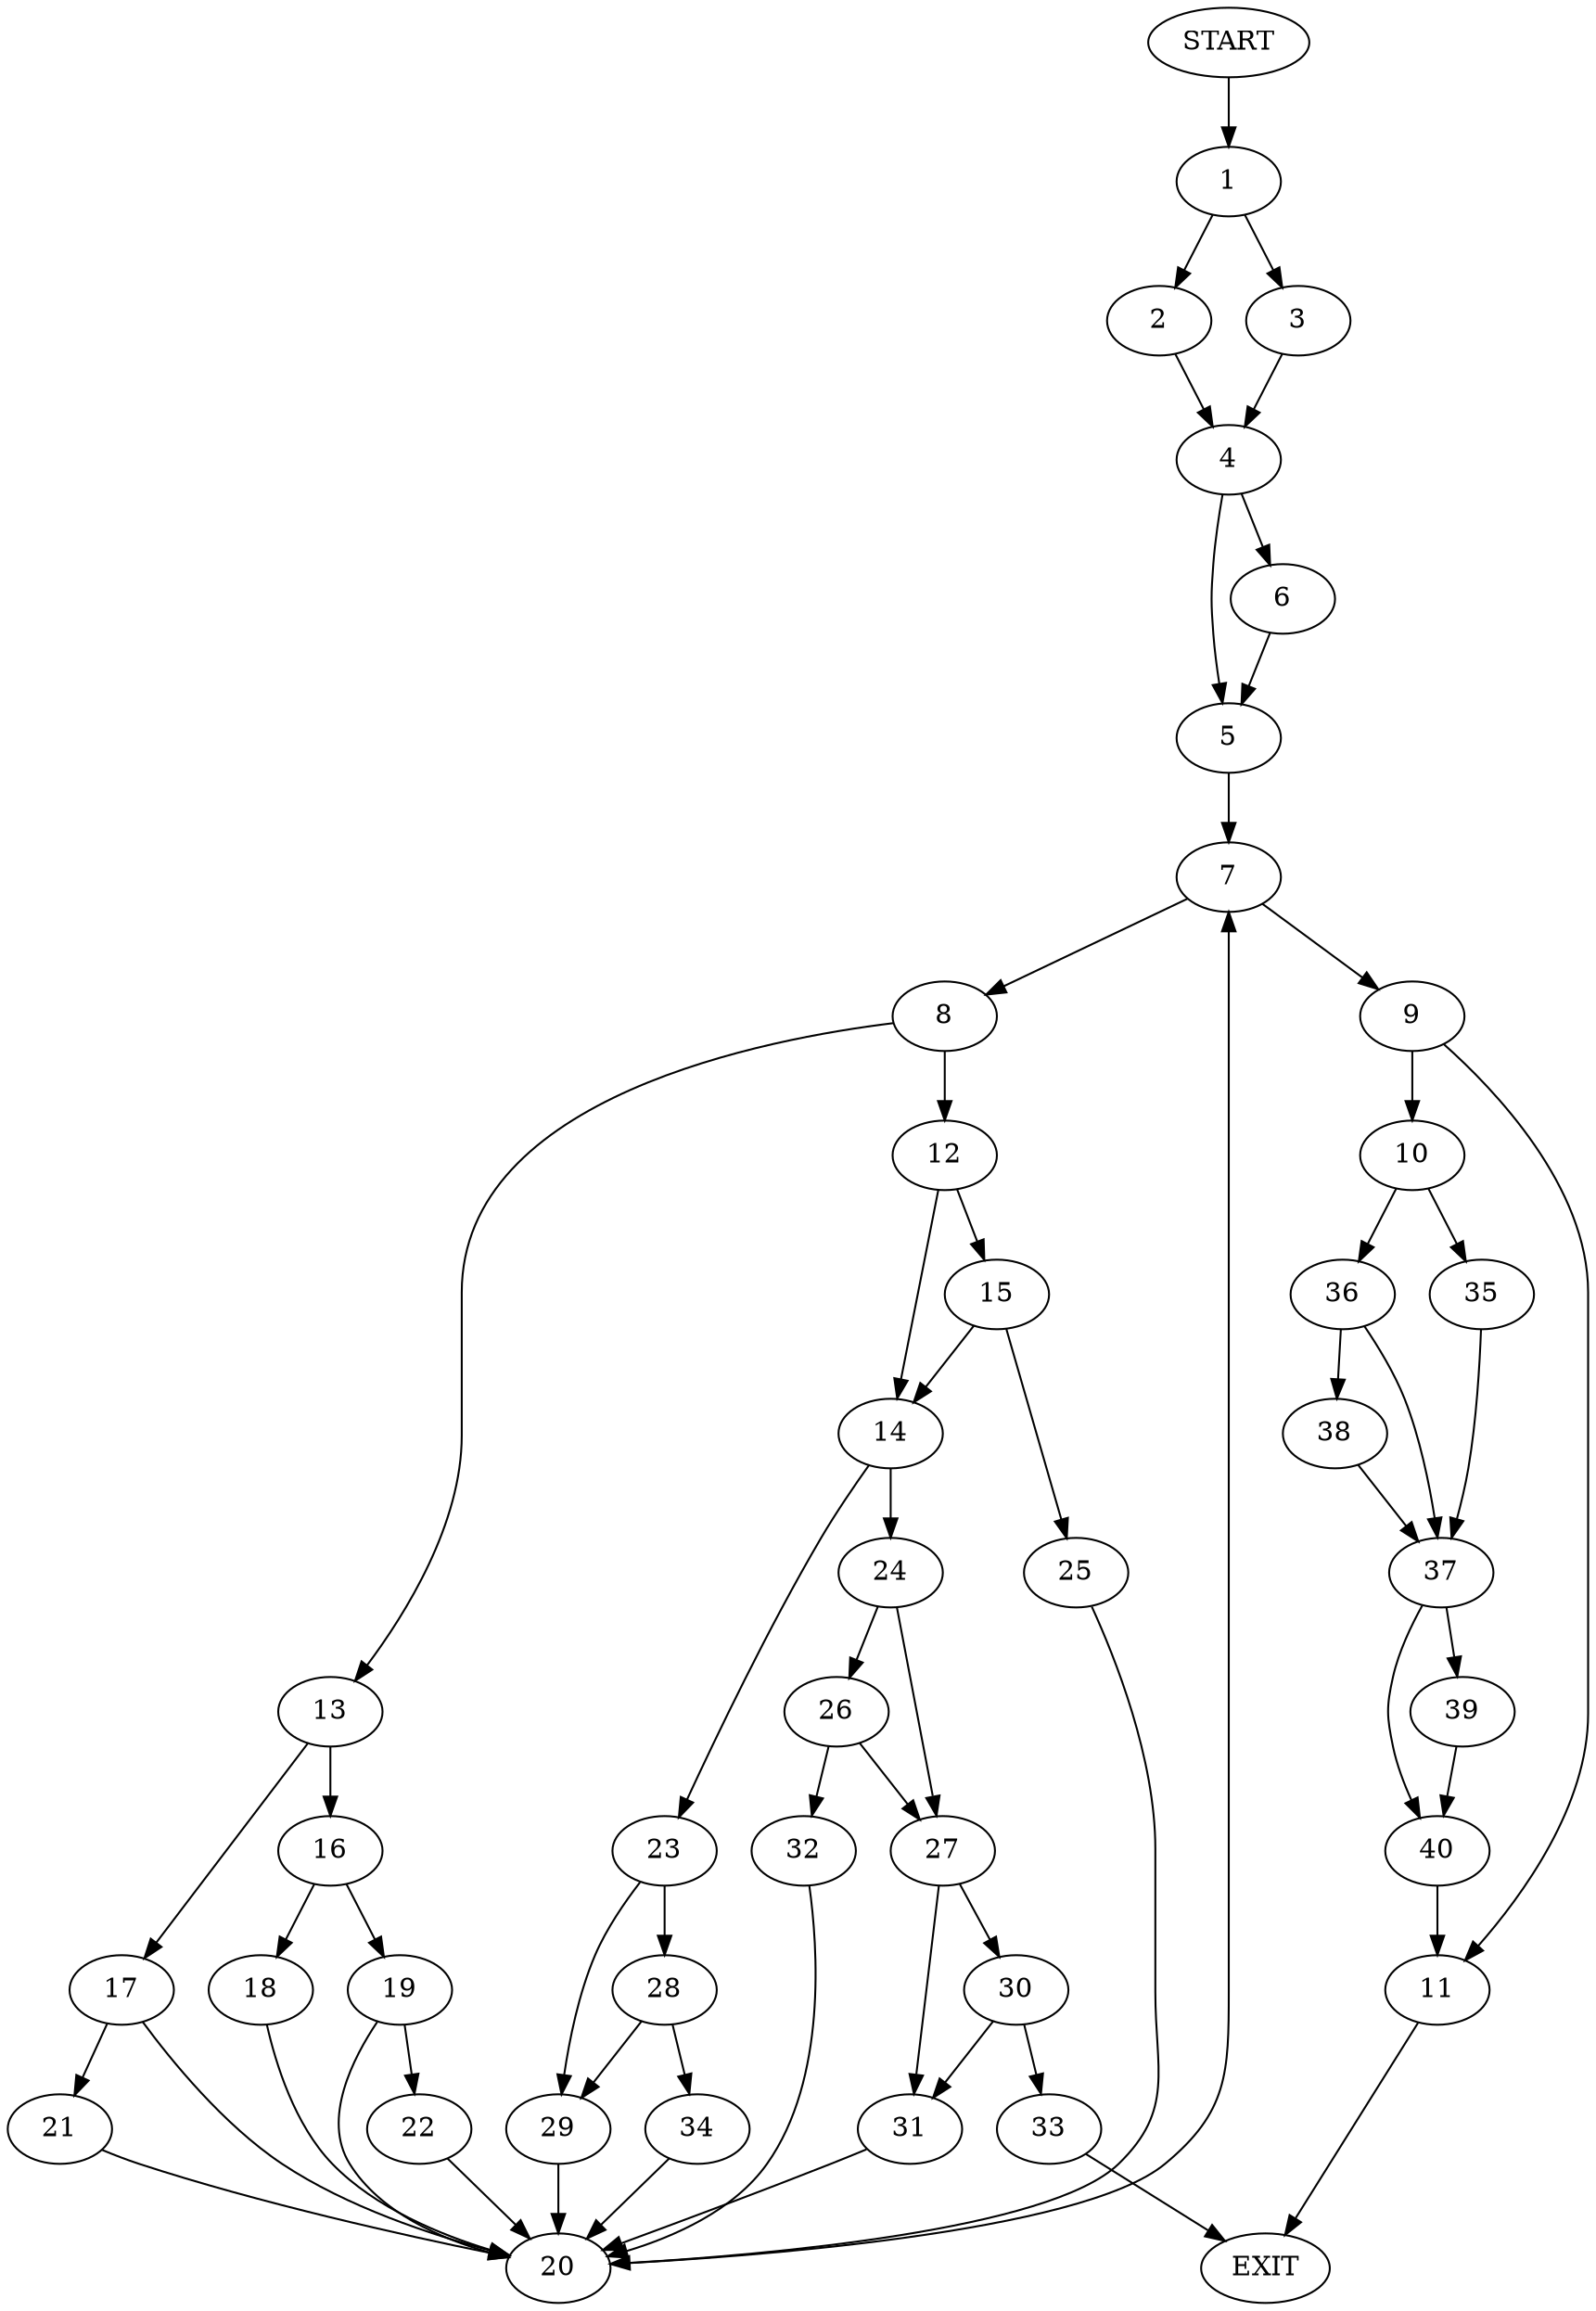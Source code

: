 digraph {
0 [label="START"]
41 [label="EXIT"]
0 -> 1
1 -> 2
1 -> 3
2 -> 4
3 -> 4
4 -> 5
4 -> 6
6 -> 5
5 -> 7
7 -> 8
7 -> 9
9 -> 10
9 -> 11
8 -> 12
8 -> 13
12 -> 14
12 -> 15
13 -> 16
13 -> 17
16 -> 18
16 -> 19
17 -> 20
17 -> 21
19 -> 20
19 -> 22
18 -> 20
22 -> 20
20 -> 7
21 -> 20
14 -> 23
14 -> 24
15 -> 14
15 -> 25
25 -> 20
24 -> 26
24 -> 27
23 -> 28
23 -> 29
27 -> 30
27 -> 31
26 -> 32
26 -> 27
32 -> 20
31 -> 20
30 -> 33
30 -> 31
33 -> 41
29 -> 20
28 -> 34
28 -> 29
34 -> 20
11 -> 41
10 -> 35
10 -> 36
35 -> 37
36 -> 38
36 -> 37
37 -> 39
37 -> 40
38 -> 37
40 -> 11
39 -> 40
}
